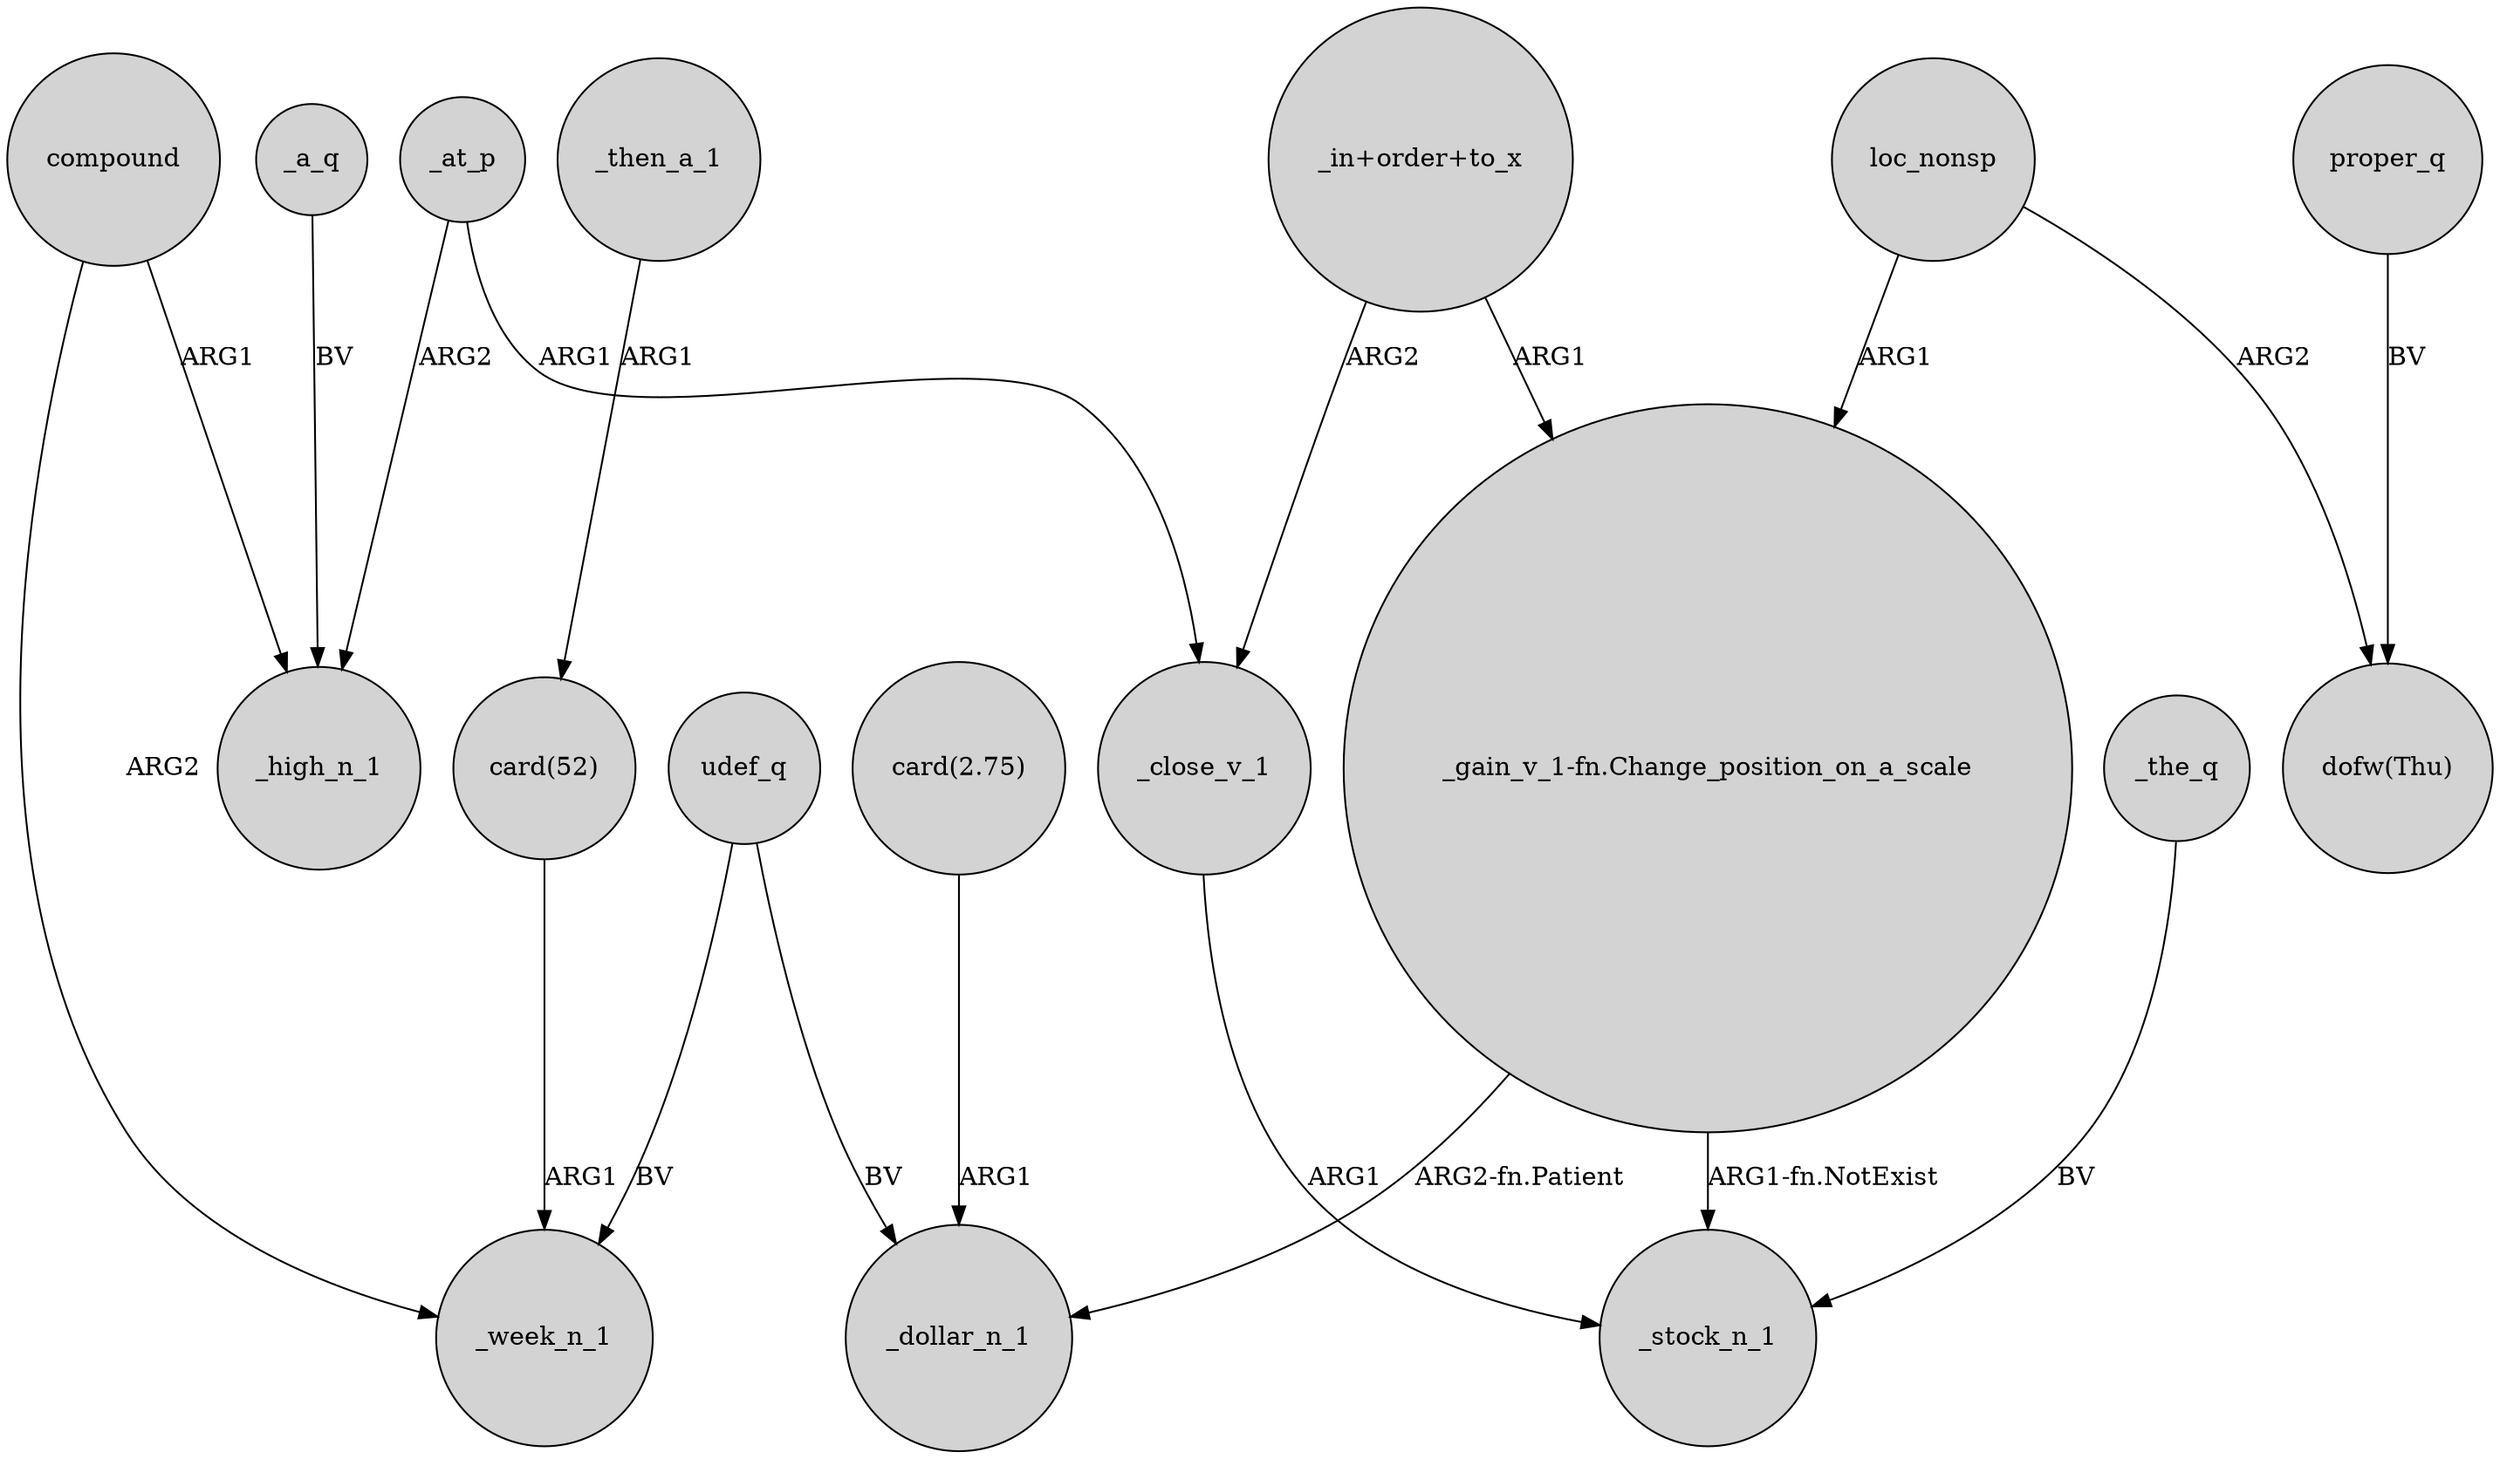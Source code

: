 digraph {
	node [shape=circle style=filled]
	_a_q -> _high_n_1 [label=BV]
	compound -> _week_n_1 [label=ARG2]
	"_gain_v_1-fn.Change_position_on_a_scale" -> _stock_n_1 [label="ARG1-fn.NotExist"]
	compound -> _high_n_1 [label=ARG1]
	_close_v_1 -> _stock_n_1 [label=ARG1]
	_the_q -> _stock_n_1 [label=BV]
	_at_p -> _close_v_1 [label=ARG1]
	"card(2.75)" -> _dollar_n_1 [label=ARG1]
	udef_q -> _week_n_1 [label=BV]
	"_in+order+to_x" -> "_gain_v_1-fn.Change_position_on_a_scale" [label=ARG1]
	loc_nonsp -> "_gain_v_1-fn.Change_position_on_a_scale" [label=ARG1]
	proper_q -> "dofw(Thu)" [label=BV]
	loc_nonsp -> "dofw(Thu)" [label=ARG2]
	"_in+order+to_x" -> _close_v_1 [label=ARG2]
	"_gain_v_1-fn.Change_position_on_a_scale" -> _dollar_n_1 [label="ARG2-fn.Patient"]
	_then_a_1 -> "card(52)" [label=ARG1]
	"card(52)" -> _week_n_1 [label=ARG1]
	_at_p -> _high_n_1 [label=ARG2]
	udef_q -> _dollar_n_1 [label=BV]
}
